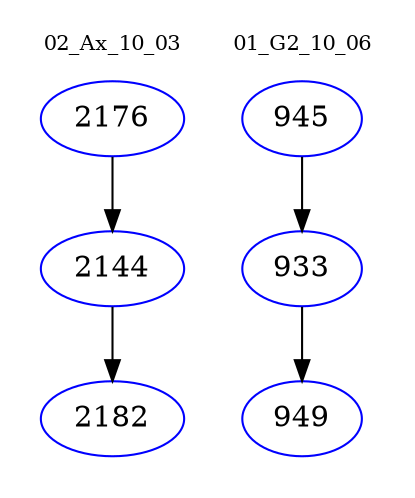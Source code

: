 digraph{
subgraph cluster_0 {
color = white
label = "02_Ax_10_03";
fontsize=10;
T0_2176 [label="2176", color="blue"]
T0_2176 -> T0_2144 [color="black"]
T0_2144 [label="2144", color="blue"]
T0_2144 -> T0_2182 [color="black"]
T0_2182 [label="2182", color="blue"]
}
subgraph cluster_1 {
color = white
label = "01_G2_10_06";
fontsize=10;
T1_945 [label="945", color="blue"]
T1_945 -> T1_933 [color="black"]
T1_933 [label="933", color="blue"]
T1_933 -> T1_949 [color="black"]
T1_949 [label="949", color="blue"]
}
}
